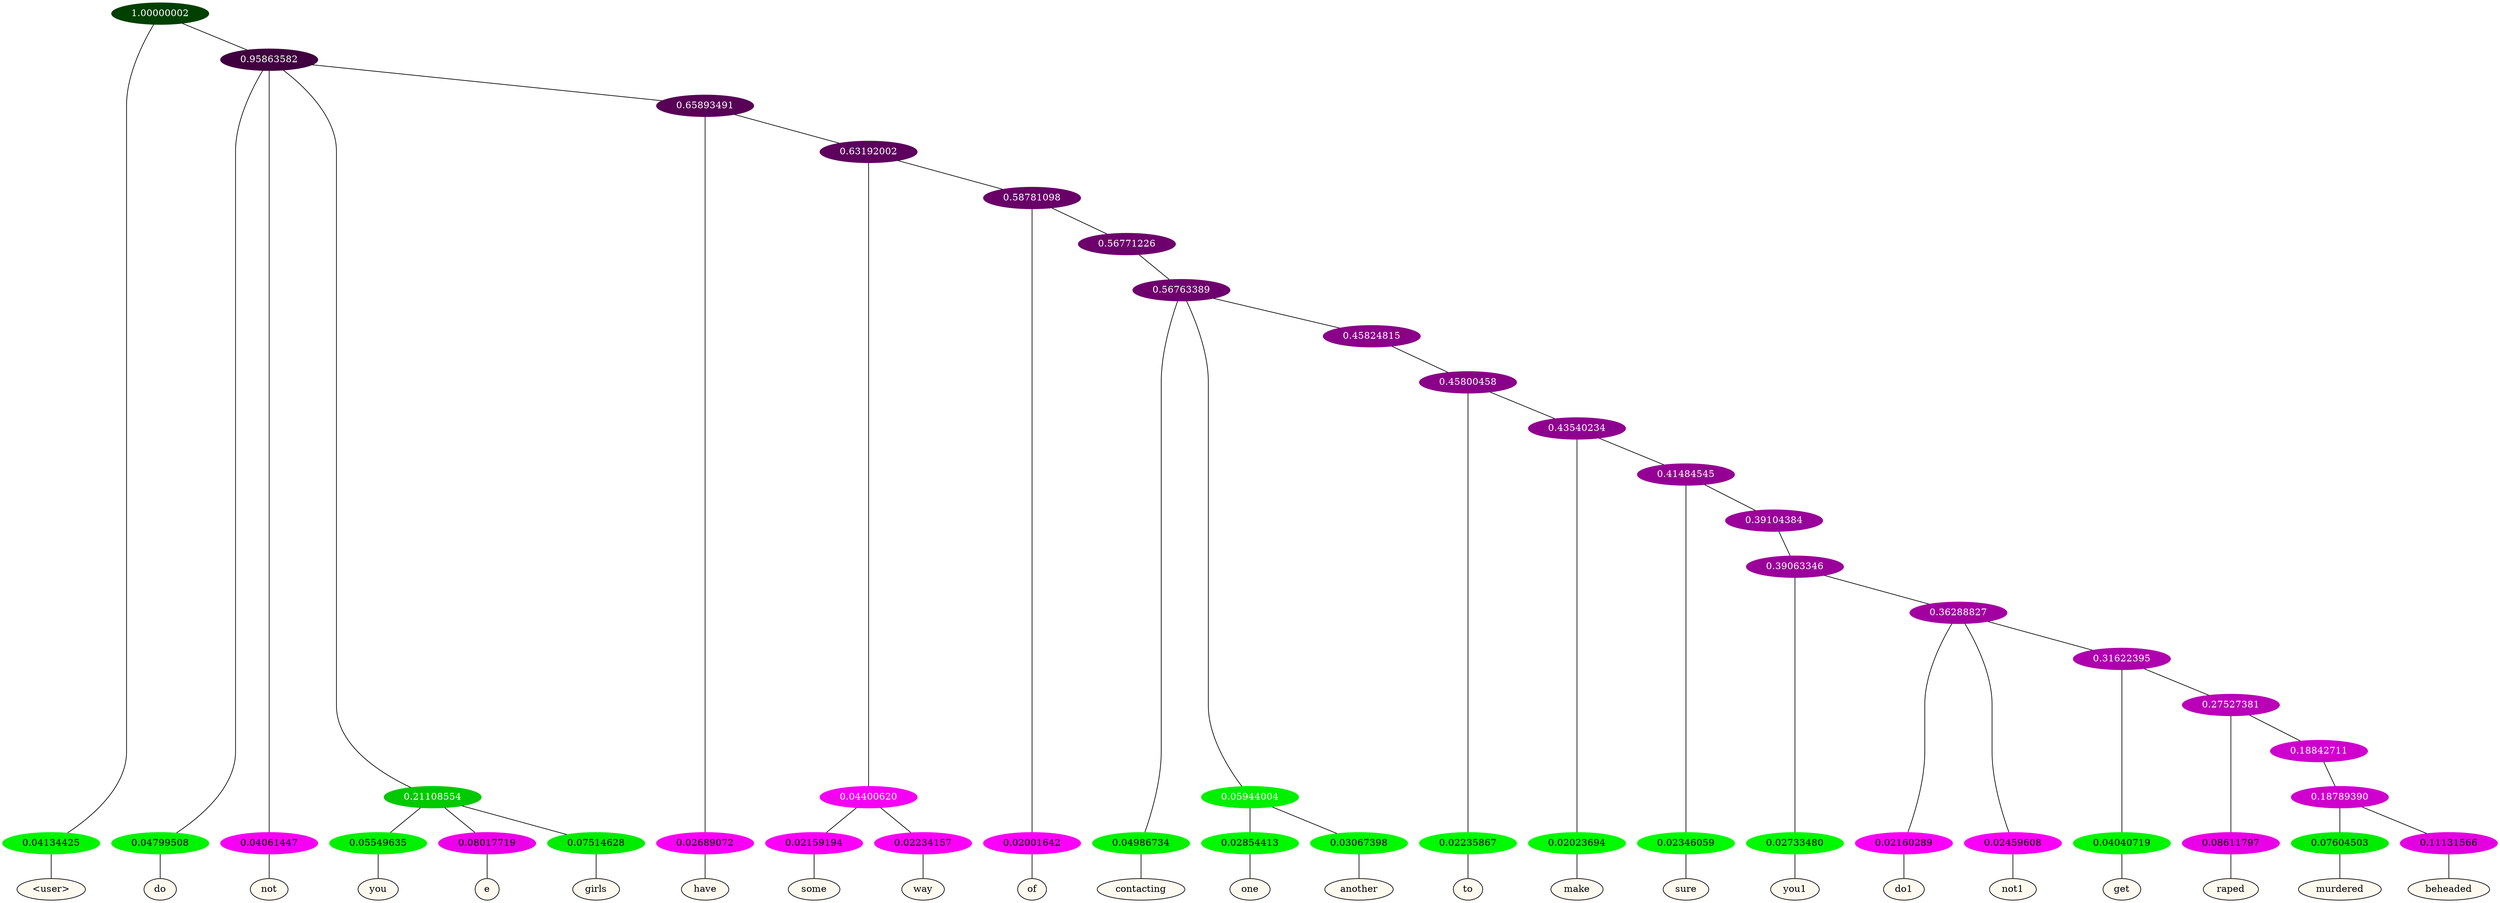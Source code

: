 graph {
	node [format=png height=0.15 nodesep=0.001 ordering=out overlap=prism overlap_scaling=0.01 ranksep=0.001 ratio=0.2 style=filled width=0.15]
	{
		rank=same
		a_w_1 [label="\<user\>" color=black fillcolor=floralwhite style="filled,solid"]
		a_w_3 [label=do color=black fillcolor=floralwhite style="filled,solid"]
		a_w_4 [label=not color=black fillcolor=floralwhite style="filled,solid"]
		a_w_7 [label=you color=black fillcolor=floralwhite style="filled,solid"]
		a_w_8 [label=e color=black fillcolor=floralwhite style="filled,solid"]
		a_w_9 [label=girls color=black fillcolor=floralwhite style="filled,solid"]
		a_w_10 [label=have color=black fillcolor=floralwhite style="filled,solid"]
		a_w_14 [label=some color=black fillcolor=floralwhite style="filled,solid"]
		a_w_15 [label=way color=black fillcolor=floralwhite style="filled,solid"]
		a_w_16 [label=of color=black fillcolor=floralwhite style="filled,solid"]
		a_w_19 [label=contacting color=black fillcolor=floralwhite style="filled,solid"]
		a_w_22 [label=one color=black fillcolor=floralwhite style="filled,solid"]
		a_w_23 [label=another color=black fillcolor=floralwhite style="filled,solid"]
		a_w_25 [label=to color=black fillcolor=floralwhite style="filled,solid"]
		a_w_27 [label=make color=black fillcolor=floralwhite style="filled,solid"]
		a_w_29 [label=sure color=black fillcolor=floralwhite style="filled,solid"]
		a_w_32 [label=you1 color=black fillcolor=floralwhite style="filled,solid"]
		a_w_34 [label=do1 color=black fillcolor=floralwhite style="filled,solid"]
		a_w_35 [label=not1 color=black fillcolor=floralwhite style="filled,solid"]
		a_w_37 [label=get color=black fillcolor=floralwhite style="filled,solid"]
		a_w_39 [label=raped color=black fillcolor=floralwhite style="filled,solid"]
		a_w_42 [label=murdered color=black fillcolor=floralwhite style="filled,solid"]
		a_w_43 [label=beheaded color=black fillcolor=floralwhite style="filled,solid"]
	}
	a_n_1 -- a_w_1
	a_n_3 -- a_w_3
	a_n_4 -- a_w_4
	a_n_7 -- a_w_7
	a_n_8 -- a_w_8
	a_n_9 -- a_w_9
	a_n_10 -- a_w_10
	a_n_14 -- a_w_14
	a_n_15 -- a_w_15
	a_n_16 -- a_w_16
	a_n_19 -- a_w_19
	a_n_22 -- a_w_22
	a_n_23 -- a_w_23
	a_n_25 -- a_w_25
	a_n_27 -- a_w_27
	a_n_29 -- a_w_29
	a_n_32 -- a_w_32
	a_n_34 -- a_w_34
	a_n_35 -- a_w_35
	a_n_37 -- a_w_37
	a_n_39 -- a_w_39
	a_n_42 -- a_w_42
	a_n_43 -- a_w_43
	{
		rank=same
		a_n_1 [label=0.04134425 color="0.334 1.000 0.959" fontcolor=black]
		a_n_3 [label=0.04799508 color="0.334 1.000 0.952" fontcolor=black]
		a_n_4 [label=0.04061447 color="0.835 1.000 0.959" fontcolor=black]
		a_n_7 [label=0.05549635 color="0.334 1.000 0.945" fontcolor=black]
		a_n_8 [label=0.08017719 color="0.835 1.000 0.920" fontcolor=black]
		a_n_9 [label=0.07514628 color="0.334 1.000 0.925" fontcolor=black]
		a_n_10 [label=0.02689072 color="0.835 1.000 0.973" fontcolor=black]
		a_n_14 [label=0.02159194 color="0.835 1.000 0.978" fontcolor=black]
		a_n_15 [label=0.02234157 color="0.835 1.000 0.978" fontcolor=black]
		a_n_16 [label=0.02001642 color="0.835 1.000 0.980" fontcolor=black]
		a_n_19 [label=0.04986734 color="0.334 1.000 0.950" fontcolor=black]
		a_n_22 [label=0.02854413 color="0.334 1.000 0.971" fontcolor=black]
		a_n_23 [label=0.03067398 color="0.334 1.000 0.969" fontcolor=black]
		a_n_25 [label=0.02235867 color="0.334 1.000 0.978" fontcolor=black]
		a_n_27 [label=0.02023694 color="0.334 1.000 0.980" fontcolor=black]
		a_n_29 [label=0.02346059 color="0.334 1.000 0.977" fontcolor=black]
		a_n_32 [label=0.02733480 color="0.334 1.000 0.973" fontcolor=black]
		a_n_34 [label=0.02160289 color="0.835 1.000 0.978" fontcolor=black]
		a_n_35 [label=0.02459608 color="0.835 1.000 0.975" fontcolor=black]
		a_n_37 [label=0.04040719 color="0.334 1.000 0.960" fontcolor=black]
		a_n_39 [label=0.08611797 color="0.835 1.000 0.914" fontcolor=black]
		a_n_42 [label=0.07604503 color="0.334 1.000 0.924" fontcolor=black]
		a_n_43 [label=0.11131566 color="0.835 1.000 0.889" fontcolor=black]
	}
	a_n_0 [label=1.00000002 color="0.334 1.000 0.250" fontcolor=grey99]
	a_n_0 -- a_n_1
	a_n_2 [label=0.95863582 color="0.835 1.000 0.250" fontcolor=grey99]
	a_n_0 -- a_n_2
	a_n_2 -- a_n_3
	a_n_2 -- a_n_4
	a_n_5 [label=0.21108554 color="0.334 1.000 0.789" fontcolor=grey99]
	a_n_2 -- a_n_5
	a_n_6 [label=0.65893491 color="0.835 1.000 0.341" fontcolor=grey99]
	a_n_2 -- a_n_6
	a_n_5 -- a_n_7
	a_n_5 -- a_n_8
	a_n_5 -- a_n_9
	a_n_6 -- a_n_10
	a_n_11 [label=0.63192002 color="0.835 1.000 0.368" fontcolor=grey99]
	a_n_6 -- a_n_11
	a_n_12 [label=0.04400620 color="0.835 1.000 0.956" fontcolor=grey99]
	a_n_11 -- a_n_12
	a_n_13 [label=0.58781098 color="0.835 1.000 0.412" fontcolor=grey99]
	a_n_11 -- a_n_13
	a_n_12 -- a_n_14
	a_n_12 -- a_n_15
	a_n_13 -- a_n_16
	a_n_17 [label=0.56771226 color="0.835 1.000 0.432" fontcolor=grey99]
	a_n_13 -- a_n_17
	a_n_18 [label=0.56763389 color="0.835 1.000 0.432" fontcolor=grey99]
	a_n_17 -- a_n_18
	a_n_18 -- a_n_19
	a_n_20 [label=0.05944004 color="0.334 1.000 0.941" fontcolor=grey99]
	a_n_18 -- a_n_20
	a_n_21 [label=0.45824815 color="0.835 1.000 0.542" fontcolor=grey99]
	a_n_18 -- a_n_21
	a_n_20 -- a_n_22
	a_n_20 -- a_n_23
	a_n_24 [label=0.45800458 color="0.835 1.000 0.542" fontcolor=grey99]
	a_n_21 -- a_n_24
	a_n_24 -- a_n_25
	a_n_26 [label=0.43540234 color="0.835 1.000 0.565" fontcolor=grey99]
	a_n_24 -- a_n_26
	a_n_26 -- a_n_27
	a_n_28 [label=0.41484545 color="0.835 1.000 0.585" fontcolor=grey99]
	a_n_26 -- a_n_28
	a_n_28 -- a_n_29
	a_n_30 [label=0.39104384 color="0.835 1.000 0.609" fontcolor=grey99]
	a_n_28 -- a_n_30
	a_n_31 [label=0.39063346 color="0.835 1.000 0.609" fontcolor=grey99]
	a_n_30 -- a_n_31
	a_n_31 -- a_n_32
	a_n_33 [label=0.36288827 color="0.835 1.000 0.637" fontcolor=grey99]
	a_n_31 -- a_n_33
	a_n_33 -- a_n_34
	a_n_33 -- a_n_35
	a_n_36 [label=0.31622395 color="0.835 1.000 0.684" fontcolor=grey99]
	a_n_33 -- a_n_36
	a_n_36 -- a_n_37
	a_n_38 [label=0.27527381 color="0.835 1.000 0.725" fontcolor=grey99]
	a_n_36 -- a_n_38
	a_n_38 -- a_n_39
	a_n_40 [label=0.18842711 color="0.835 1.000 0.812" fontcolor=grey99]
	a_n_38 -- a_n_40
	a_n_41 [label=0.18789390 color="0.835 1.000 0.812" fontcolor=grey99]
	a_n_40 -- a_n_41
	a_n_41 -- a_n_42
	a_n_41 -- a_n_43
}
